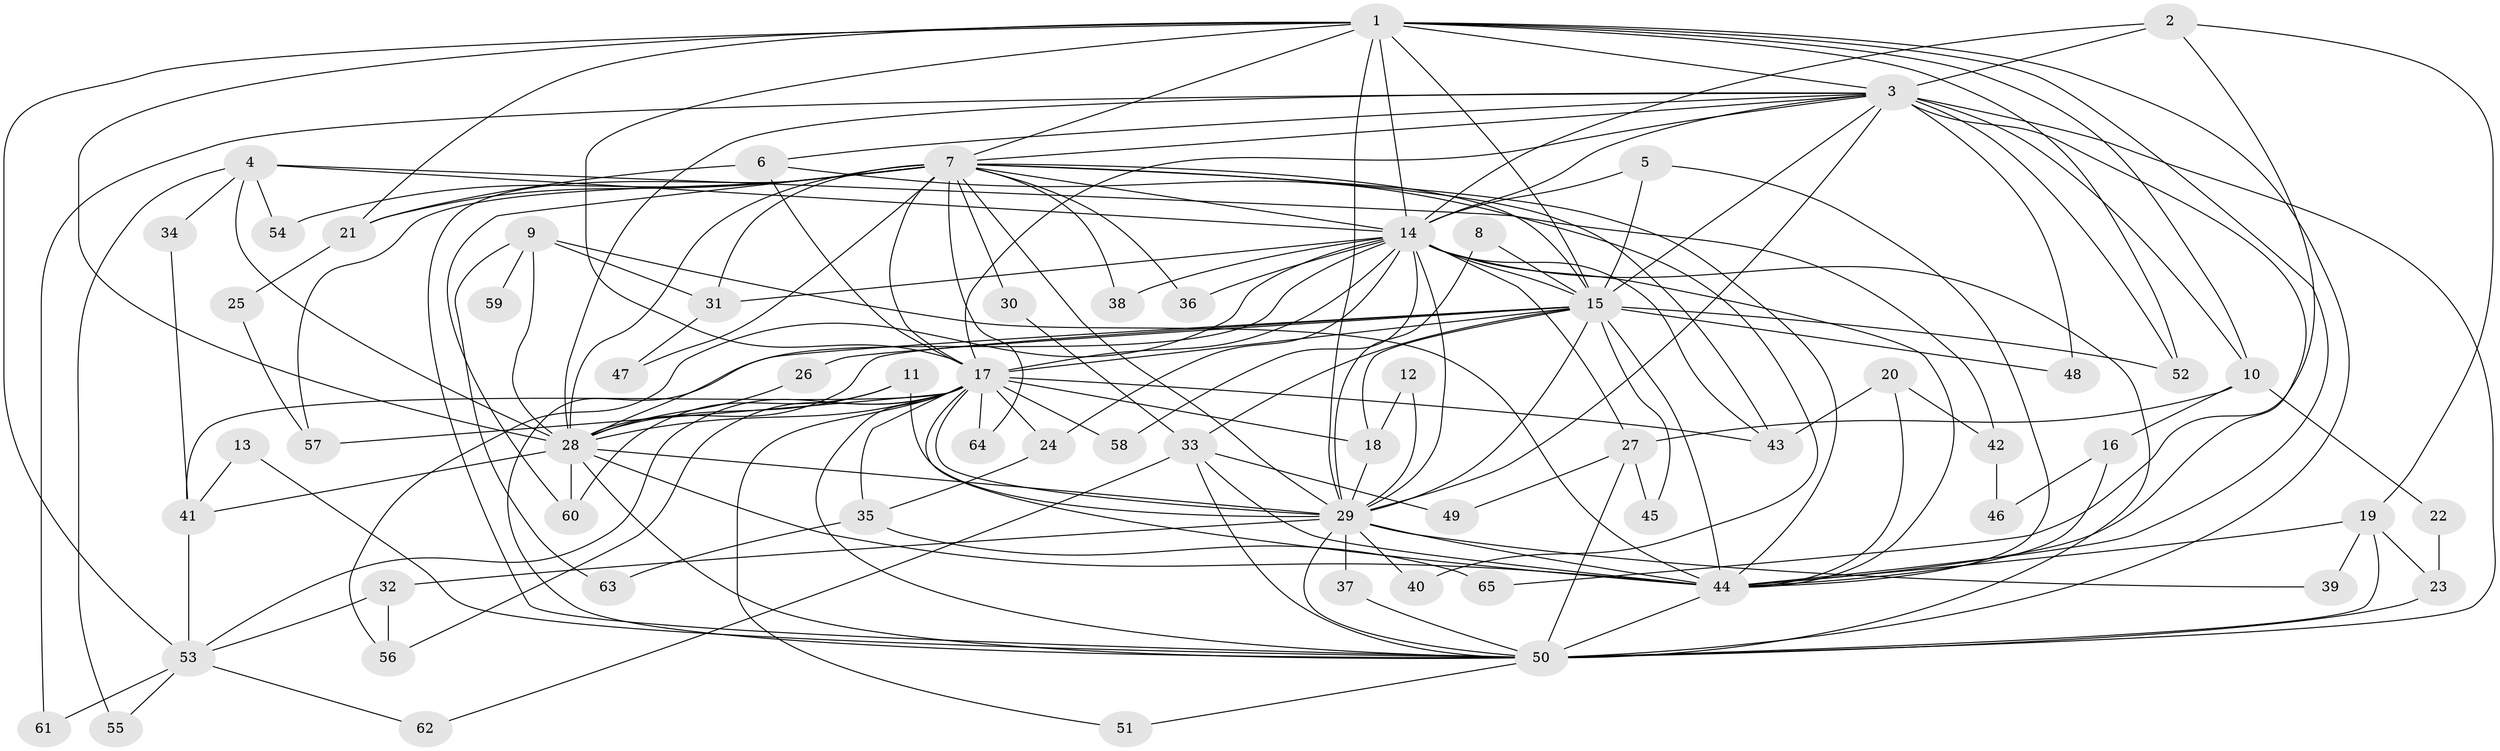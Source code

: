 // original degree distribution, {19: 0.03260869565217391, 25: 0.010869565217391304, 14: 0.010869565217391304, 21: 0.010869565217391304, 18: 0.021739130434782608, 23: 0.010869565217391304, 17: 0.010869565217391304, 4: 0.09782608695652174, 2: 0.5652173913043478, 6: 0.043478260869565216, 3: 0.14130434782608695, 5: 0.03260869565217391, 7: 0.010869565217391304}
// Generated by graph-tools (version 1.1) at 2025/36/03/04/25 23:36:32]
// undirected, 65 vertices, 166 edges
graph export_dot {
  node [color=gray90,style=filled];
  1;
  2;
  3;
  4;
  5;
  6;
  7;
  8;
  9;
  10;
  11;
  12;
  13;
  14;
  15;
  16;
  17;
  18;
  19;
  20;
  21;
  22;
  23;
  24;
  25;
  26;
  27;
  28;
  29;
  30;
  31;
  32;
  33;
  34;
  35;
  36;
  37;
  38;
  39;
  40;
  41;
  42;
  43;
  44;
  45;
  46;
  47;
  48;
  49;
  50;
  51;
  52;
  53;
  54;
  55;
  56;
  57;
  58;
  59;
  60;
  61;
  62;
  63;
  64;
  65;
  1 -- 3 [weight=1.0];
  1 -- 7 [weight=2.0];
  1 -- 10 [weight=1.0];
  1 -- 14 [weight=1.0];
  1 -- 15 [weight=1.0];
  1 -- 17 [weight=1.0];
  1 -- 21 [weight=1.0];
  1 -- 28 [weight=1.0];
  1 -- 29 [weight=1.0];
  1 -- 44 [weight=1.0];
  1 -- 50 [weight=1.0];
  1 -- 52 [weight=1.0];
  1 -- 53 [weight=1.0];
  2 -- 3 [weight=1.0];
  2 -- 14 [weight=1.0];
  2 -- 19 [weight=1.0];
  2 -- 65 [weight=1.0];
  3 -- 6 [weight=1.0];
  3 -- 7 [weight=1.0];
  3 -- 10 [weight=1.0];
  3 -- 14 [weight=1.0];
  3 -- 15 [weight=2.0];
  3 -- 17 [weight=1.0];
  3 -- 28 [weight=1.0];
  3 -- 29 [weight=1.0];
  3 -- 44 [weight=2.0];
  3 -- 48 [weight=1.0];
  3 -- 50 [weight=2.0];
  3 -- 52 [weight=1.0];
  3 -- 61 [weight=1.0];
  4 -- 14 [weight=1.0];
  4 -- 28 [weight=1.0];
  4 -- 34 [weight=1.0];
  4 -- 42 [weight=1.0];
  4 -- 54 [weight=1.0];
  4 -- 55 [weight=1.0];
  5 -- 14 [weight=1.0];
  5 -- 15 [weight=1.0];
  5 -- 44 [weight=1.0];
  6 -- 17 [weight=1.0];
  6 -- 21 [weight=1.0];
  6 -- 40 [weight=1.0];
  7 -- 14 [weight=1.0];
  7 -- 15 [weight=1.0];
  7 -- 17 [weight=1.0];
  7 -- 21 [weight=1.0];
  7 -- 28 [weight=1.0];
  7 -- 29 [weight=1.0];
  7 -- 30 [weight=1.0];
  7 -- 31 [weight=1.0];
  7 -- 36 [weight=1.0];
  7 -- 38 [weight=1.0];
  7 -- 43 [weight=1.0];
  7 -- 44 [weight=1.0];
  7 -- 47 [weight=1.0];
  7 -- 50 [weight=1.0];
  7 -- 54 [weight=2.0];
  7 -- 57 [weight=1.0];
  7 -- 60 [weight=1.0];
  7 -- 64 [weight=1.0];
  8 -- 15 [weight=1.0];
  8 -- 29 [weight=1.0];
  9 -- 28 [weight=1.0];
  9 -- 31 [weight=1.0];
  9 -- 44 [weight=1.0];
  9 -- 59 [weight=1.0];
  9 -- 63 [weight=1.0];
  10 -- 16 [weight=1.0];
  10 -- 22 [weight=1.0];
  10 -- 27 [weight=1.0];
  11 -- 28 [weight=1.0];
  11 -- 29 [weight=1.0];
  11 -- 60 [weight=1.0];
  12 -- 18 [weight=1.0];
  12 -- 29 [weight=1.0];
  13 -- 41 [weight=1.0];
  13 -- 50 [weight=1.0];
  14 -- 15 [weight=1.0];
  14 -- 17 [weight=1.0];
  14 -- 24 [weight=1.0];
  14 -- 27 [weight=1.0];
  14 -- 28 [weight=2.0];
  14 -- 29 [weight=1.0];
  14 -- 31 [weight=1.0];
  14 -- 36 [weight=1.0];
  14 -- 38 [weight=1.0];
  14 -- 43 [weight=1.0];
  14 -- 44 [weight=1.0];
  14 -- 50 [weight=1.0];
  14 -- 56 [weight=1.0];
  14 -- 58 [weight=1.0];
  15 -- 17 [weight=1.0];
  15 -- 18 [weight=1.0];
  15 -- 26 [weight=1.0];
  15 -- 28 [weight=1.0];
  15 -- 29 [weight=1.0];
  15 -- 33 [weight=1.0];
  15 -- 44 [weight=1.0];
  15 -- 45 [weight=1.0];
  15 -- 48 [weight=1.0];
  15 -- 50 [weight=1.0];
  15 -- 52 [weight=1.0];
  16 -- 44 [weight=1.0];
  16 -- 46 [weight=1.0];
  17 -- 18 [weight=1.0];
  17 -- 24 [weight=1.0];
  17 -- 28 [weight=1.0];
  17 -- 29 [weight=2.0];
  17 -- 35 [weight=1.0];
  17 -- 41 [weight=2.0];
  17 -- 43 [weight=1.0];
  17 -- 44 [weight=2.0];
  17 -- 50 [weight=1.0];
  17 -- 51 [weight=1.0];
  17 -- 53 [weight=1.0];
  17 -- 56 [weight=1.0];
  17 -- 57 [weight=1.0];
  17 -- 58 [weight=1.0];
  17 -- 64 [weight=1.0];
  18 -- 29 [weight=1.0];
  19 -- 23 [weight=1.0];
  19 -- 39 [weight=1.0];
  19 -- 44 [weight=1.0];
  19 -- 50 [weight=1.0];
  20 -- 42 [weight=1.0];
  20 -- 43 [weight=1.0];
  20 -- 44 [weight=1.0];
  21 -- 25 [weight=1.0];
  22 -- 23 [weight=1.0];
  23 -- 50 [weight=2.0];
  24 -- 35 [weight=1.0];
  25 -- 57 [weight=1.0];
  26 -- 28 [weight=1.0];
  27 -- 45 [weight=1.0];
  27 -- 49 [weight=1.0];
  27 -- 50 [weight=1.0];
  28 -- 29 [weight=1.0];
  28 -- 41 [weight=1.0];
  28 -- 44 [weight=2.0];
  28 -- 50 [weight=1.0];
  28 -- 60 [weight=1.0];
  29 -- 32 [weight=1.0];
  29 -- 37 [weight=1.0];
  29 -- 39 [weight=1.0];
  29 -- 40 [weight=2.0];
  29 -- 44 [weight=1.0];
  29 -- 50 [weight=1.0];
  30 -- 33 [weight=1.0];
  31 -- 47 [weight=1.0];
  32 -- 53 [weight=1.0];
  32 -- 56 [weight=1.0];
  33 -- 44 [weight=1.0];
  33 -- 49 [weight=1.0];
  33 -- 50 [weight=1.0];
  33 -- 62 [weight=1.0];
  34 -- 41 [weight=1.0];
  35 -- 63 [weight=1.0];
  35 -- 65 [weight=1.0];
  37 -- 50 [weight=1.0];
  41 -- 53 [weight=1.0];
  42 -- 46 [weight=1.0];
  44 -- 50 [weight=2.0];
  50 -- 51 [weight=1.0];
  53 -- 55 [weight=1.0];
  53 -- 61 [weight=1.0];
  53 -- 62 [weight=1.0];
}
